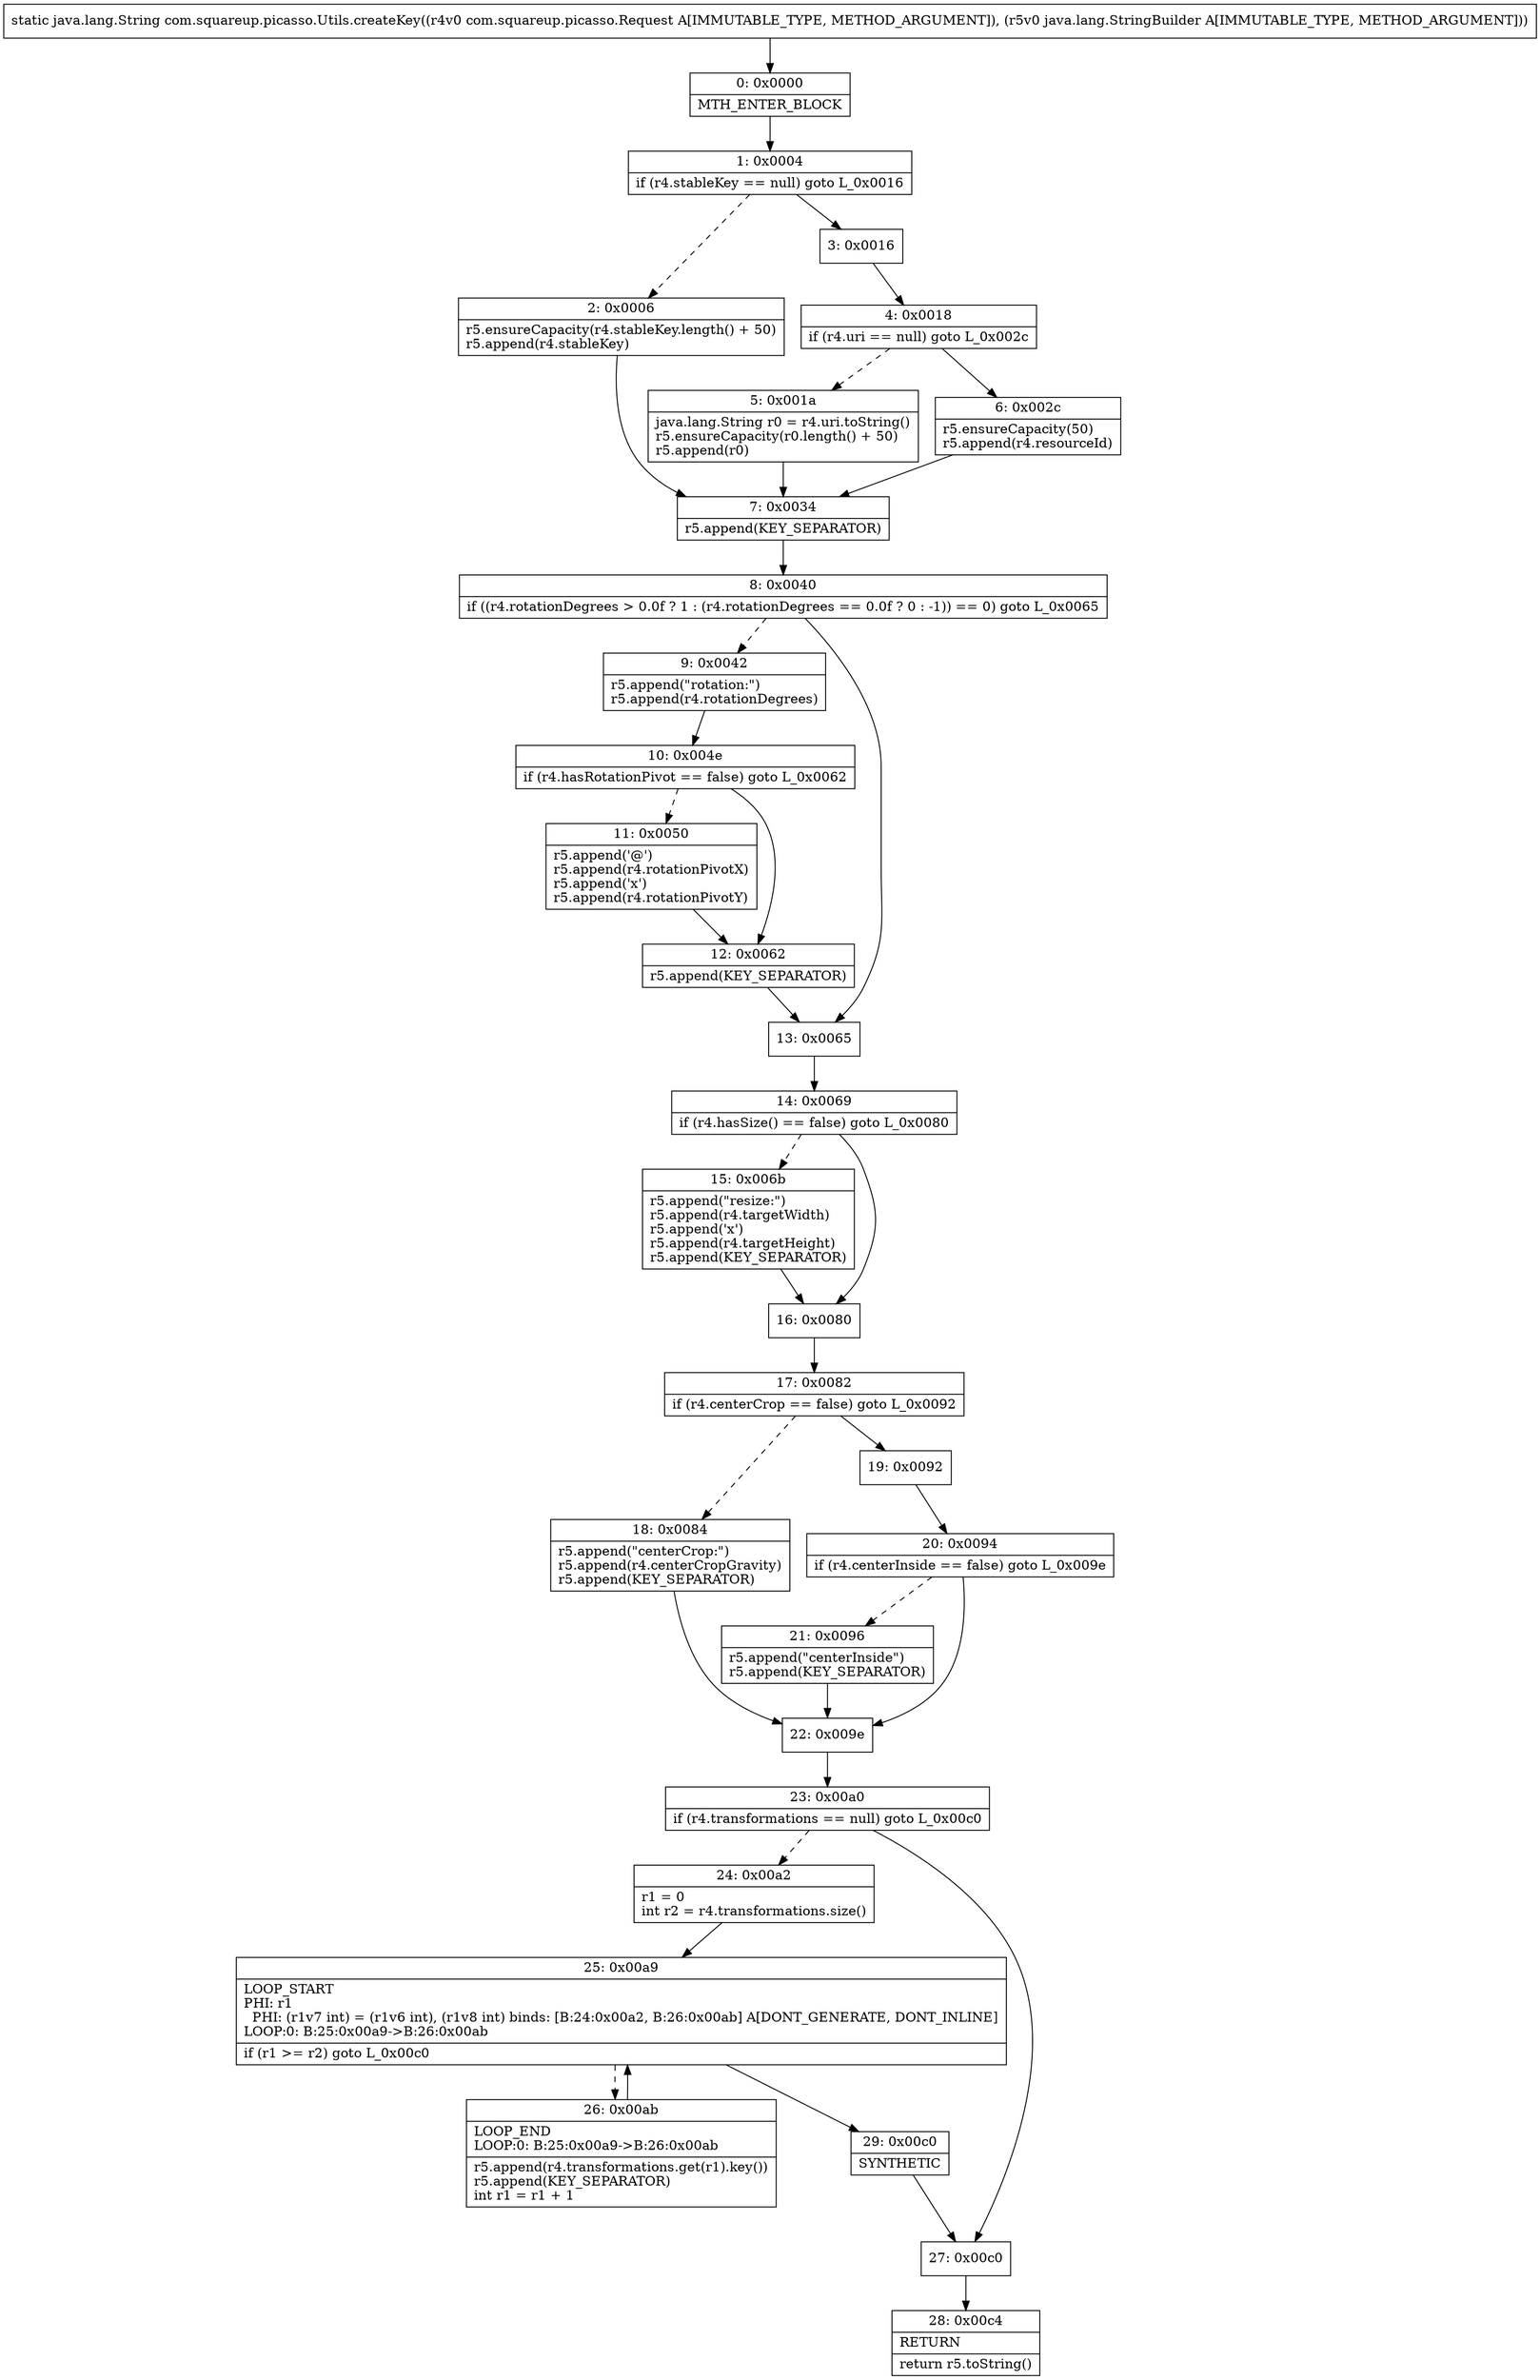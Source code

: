digraph "CFG forcom.squareup.picasso.Utils.createKey(Lcom\/squareup\/picasso\/Request;Ljava\/lang\/StringBuilder;)Ljava\/lang\/String;" {
Node_0 [shape=record,label="{0\:\ 0x0000|MTH_ENTER_BLOCK\l}"];
Node_1 [shape=record,label="{1\:\ 0x0004|if (r4.stableKey == null) goto L_0x0016\l}"];
Node_2 [shape=record,label="{2\:\ 0x0006|r5.ensureCapacity(r4.stableKey.length() + 50)\lr5.append(r4.stableKey)\l}"];
Node_3 [shape=record,label="{3\:\ 0x0016}"];
Node_4 [shape=record,label="{4\:\ 0x0018|if (r4.uri == null) goto L_0x002c\l}"];
Node_5 [shape=record,label="{5\:\ 0x001a|java.lang.String r0 = r4.uri.toString()\lr5.ensureCapacity(r0.length() + 50)\lr5.append(r0)\l}"];
Node_6 [shape=record,label="{6\:\ 0x002c|r5.ensureCapacity(50)\lr5.append(r4.resourceId)\l}"];
Node_7 [shape=record,label="{7\:\ 0x0034|r5.append(KEY_SEPARATOR)\l}"];
Node_8 [shape=record,label="{8\:\ 0x0040|if ((r4.rotationDegrees \> 0.0f ? 1 : (r4.rotationDegrees == 0.0f ? 0 : \-1)) == 0) goto L_0x0065\l}"];
Node_9 [shape=record,label="{9\:\ 0x0042|r5.append(\"rotation:\")\lr5.append(r4.rotationDegrees)\l}"];
Node_10 [shape=record,label="{10\:\ 0x004e|if (r4.hasRotationPivot == false) goto L_0x0062\l}"];
Node_11 [shape=record,label="{11\:\ 0x0050|r5.append('@')\lr5.append(r4.rotationPivotX)\lr5.append('x')\lr5.append(r4.rotationPivotY)\l}"];
Node_12 [shape=record,label="{12\:\ 0x0062|r5.append(KEY_SEPARATOR)\l}"];
Node_13 [shape=record,label="{13\:\ 0x0065}"];
Node_14 [shape=record,label="{14\:\ 0x0069|if (r4.hasSize() == false) goto L_0x0080\l}"];
Node_15 [shape=record,label="{15\:\ 0x006b|r5.append(\"resize:\")\lr5.append(r4.targetWidth)\lr5.append('x')\lr5.append(r4.targetHeight)\lr5.append(KEY_SEPARATOR)\l}"];
Node_16 [shape=record,label="{16\:\ 0x0080}"];
Node_17 [shape=record,label="{17\:\ 0x0082|if (r4.centerCrop == false) goto L_0x0092\l}"];
Node_18 [shape=record,label="{18\:\ 0x0084|r5.append(\"centerCrop:\")\lr5.append(r4.centerCropGravity)\lr5.append(KEY_SEPARATOR)\l}"];
Node_19 [shape=record,label="{19\:\ 0x0092}"];
Node_20 [shape=record,label="{20\:\ 0x0094|if (r4.centerInside == false) goto L_0x009e\l}"];
Node_21 [shape=record,label="{21\:\ 0x0096|r5.append(\"centerInside\")\lr5.append(KEY_SEPARATOR)\l}"];
Node_22 [shape=record,label="{22\:\ 0x009e}"];
Node_23 [shape=record,label="{23\:\ 0x00a0|if (r4.transformations == null) goto L_0x00c0\l}"];
Node_24 [shape=record,label="{24\:\ 0x00a2|r1 = 0\lint r2 = r4.transformations.size()\l}"];
Node_25 [shape=record,label="{25\:\ 0x00a9|LOOP_START\lPHI: r1 \l  PHI: (r1v7 int) = (r1v6 int), (r1v8 int) binds: [B:24:0x00a2, B:26:0x00ab] A[DONT_GENERATE, DONT_INLINE]\lLOOP:0: B:25:0x00a9\-\>B:26:0x00ab\l|if (r1 \>= r2) goto L_0x00c0\l}"];
Node_26 [shape=record,label="{26\:\ 0x00ab|LOOP_END\lLOOP:0: B:25:0x00a9\-\>B:26:0x00ab\l|r5.append(r4.transformations.get(r1).key())\lr5.append(KEY_SEPARATOR)\lint r1 = r1 + 1\l}"];
Node_27 [shape=record,label="{27\:\ 0x00c0}"];
Node_28 [shape=record,label="{28\:\ 0x00c4|RETURN\l|return r5.toString()\l}"];
Node_29 [shape=record,label="{29\:\ 0x00c0|SYNTHETIC\l}"];
MethodNode[shape=record,label="{static java.lang.String com.squareup.picasso.Utils.createKey((r4v0 com.squareup.picasso.Request A[IMMUTABLE_TYPE, METHOD_ARGUMENT]), (r5v0 java.lang.StringBuilder A[IMMUTABLE_TYPE, METHOD_ARGUMENT])) }"];
MethodNode -> Node_0;
Node_0 -> Node_1;
Node_1 -> Node_2[style=dashed];
Node_1 -> Node_3;
Node_2 -> Node_7;
Node_3 -> Node_4;
Node_4 -> Node_5[style=dashed];
Node_4 -> Node_6;
Node_5 -> Node_7;
Node_6 -> Node_7;
Node_7 -> Node_8;
Node_8 -> Node_9[style=dashed];
Node_8 -> Node_13;
Node_9 -> Node_10;
Node_10 -> Node_11[style=dashed];
Node_10 -> Node_12;
Node_11 -> Node_12;
Node_12 -> Node_13;
Node_13 -> Node_14;
Node_14 -> Node_15[style=dashed];
Node_14 -> Node_16;
Node_15 -> Node_16;
Node_16 -> Node_17;
Node_17 -> Node_18[style=dashed];
Node_17 -> Node_19;
Node_18 -> Node_22;
Node_19 -> Node_20;
Node_20 -> Node_21[style=dashed];
Node_20 -> Node_22;
Node_21 -> Node_22;
Node_22 -> Node_23;
Node_23 -> Node_24[style=dashed];
Node_23 -> Node_27;
Node_24 -> Node_25;
Node_25 -> Node_26[style=dashed];
Node_25 -> Node_29;
Node_26 -> Node_25;
Node_27 -> Node_28;
Node_29 -> Node_27;
}


